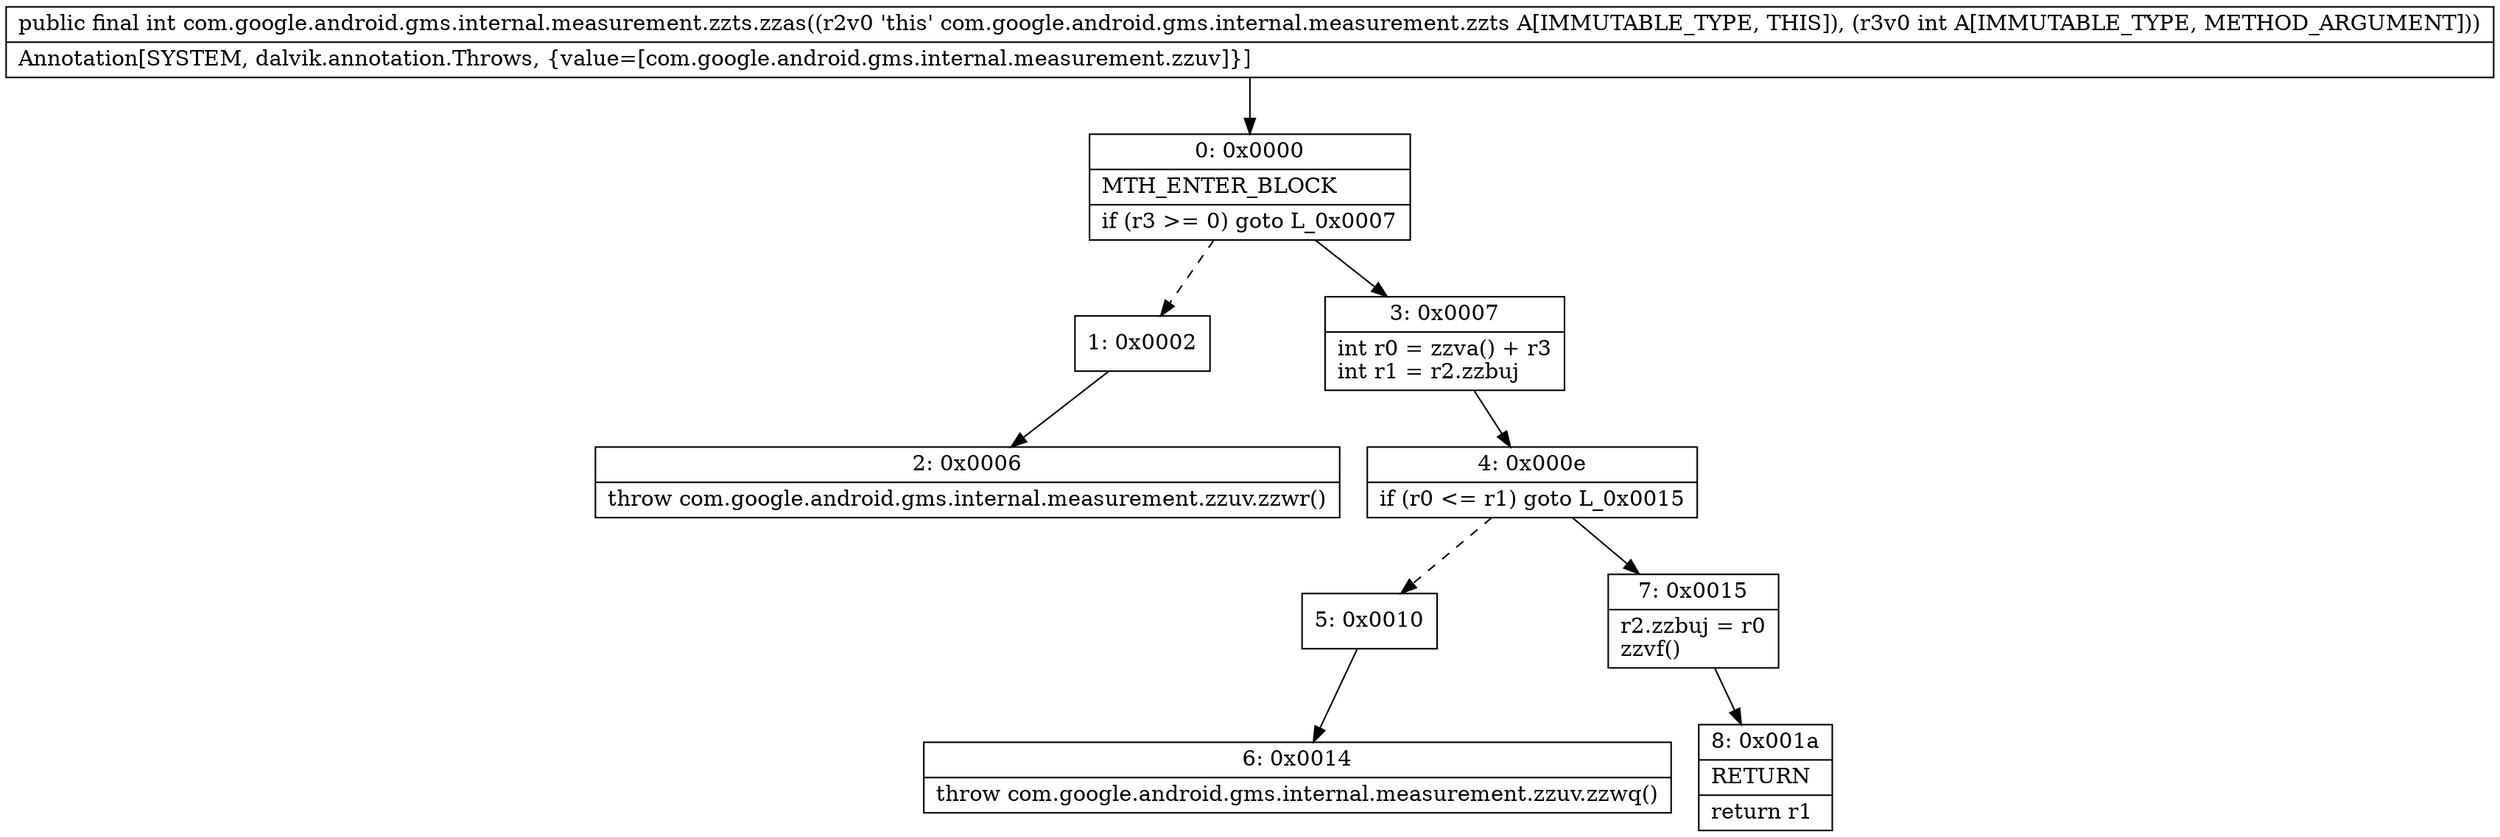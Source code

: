 digraph "CFG forcom.google.android.gms.internal.measurement.zzts.zzas(I)I" {
Node_0 [shape=record,label="{0\:\ 0x0000|MTH_ENTER_BLOCK\l|if (r3 \>= 0) goto L_0x0007\l}"];
Node_1 [shape=record,label="{1\:\ 0x0002}"];
Node_2 [shape=record,label="{2\:\ 0x0006|throw com.google.android.gms.internal.measurement.zzuv.zzwr()\l}"];
Node_3 [shape=record,label="{3\:\ 0x0007|int r0 = zzva() + r3\lint r1 = r2.zzbuj\l}"];
Node_4 [shape=record,label="{4\:\ 0x000e|if (r0 \<= r1) goto L_0x0015\l}"];
Node_5 [shape=record,label="{5\:\ 0x0010}"];
Node_6 [shape=record,label="{6\:\ 0x0014|throw com.google.android.gms.internal.measurement.zzuv.zzwq()\l}"];
Node_7 [shape=record,label="{7\:\ 0x0015|r2.zzbuj = r0\lzzvf()\l}"];
Node_8 [shape=record,label="{8\:\ 0x001a|RETURN\l|return r1\l}"];
MethodNode[shape=record,label="{public final int com.google.android.gms.internal.measurement.zzts.zzas((r2v0 'this' com.google.android.gms.internal.measurement.zzts A[IMMUTABLE_TYPE, THIS]), (r3v0 int A[IMMUTABLE_TYPE, METHOD_ARGUMENT]))  | Annotation[SYSTEM, dalvik.annotation.Throws, \{value=[com.google.android.gms.internal.measurement.zzuv]\}]\l}"];
MethodNode -> Node_0;
Node_0 -> Node_1[style=dashed];
Node_0 -> Node_3;
Node_1 -> Node_2;
Node_3 -> Node_4;
Node_4 -> Node_5[style=dashed];
Node_4 -> Node_7;
Node_5 -> Node_6;
Node_7 -> Node_8;
}

